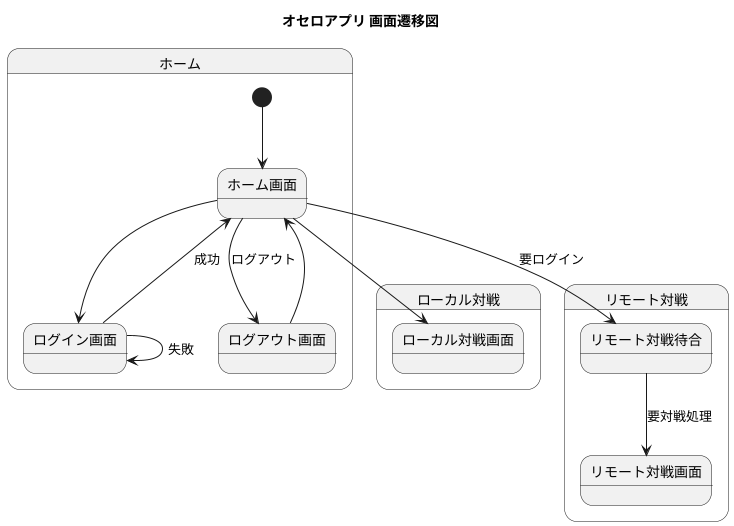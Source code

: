 @startuml screen flow
skinparam defaultFontName "Noto Sans CJK JP"

title オセロアプリ 画面遷移図

state ホーム {
  [*] --> ホーム画面
  ホーム画面 --> ログイン画面 
  ログイン画面 --> ホーム画面 : 成功
  ログイン画面 --> ログイン画面 : 失敗
  ホーム画面 --> ログアウト画面 : ログアウト
  ログアウト画面 --> ホーム画面
}

state ローカル対戦 {
    ホーム画面 --> ローカル対戦画面
}

state リモート対戦 {
  ホーム画面 --> リモート対戦待合: 要ログイン
  リモート対戦待合 --> リモート対戦画面 : 要対戦処理
  
}

@enduml
